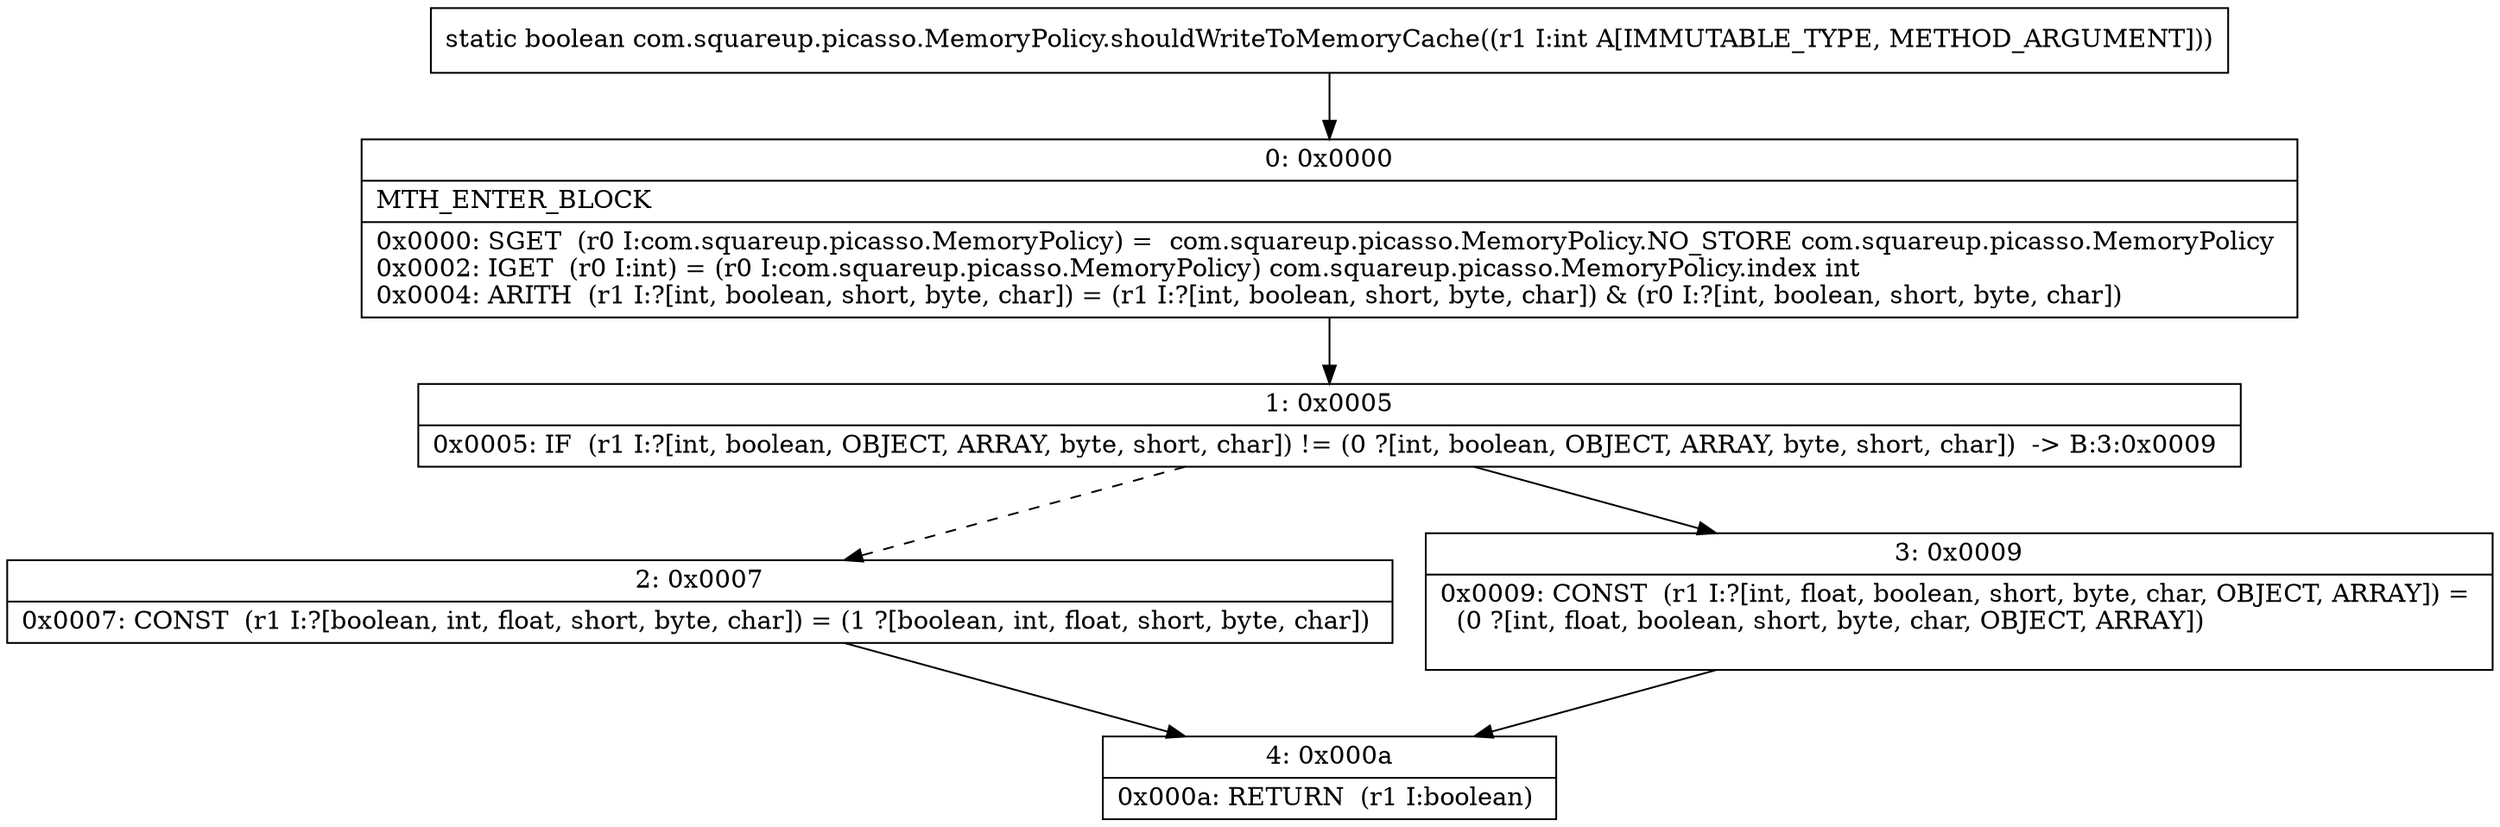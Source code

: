 digraph "CFG forcom.squareup.picasso.MemoryPolicy.shouldWriteToMemoryCache(I)Z" {
Node_0 [shape=record,label="{0\:\ 0x0000|MTH_ENTER_BLOCK\l|0x0000: SGET  (r0 I:com.squareup.picasso.MemoryPolicy) =  com.squareup.picasso.MemoryPolicy.NO_STORE com.squareup.picasso.MemoryPolicy \l0x0002: IGET  (r0 I:int) = (r0 I:com.squareup.picasso.MemoryPolicy) com.squareup.picasso.MemoryPolicy.index int \l0x0004: ARITH  (r1 I:?[int, boolean, short, byte, char]) = (r1 I:?[int, boolean, short, byte, char]) & (r0 I:?[int, boolean, short, byte, char]) \l}"];
Node_1 [shape=record,label="{1\:\ 0x0005|0x0005: IF  (r1 I:?[int, boolean, OBJECT, ARRAY, byte, short, char]) != (0 ?[int, boolean, OBJECT, ARRAY, byte, short, char])  \-\> B:3:0x0009 \l}"];
Node_2 [shape=record,label="{2\:\ 0x0007|0x0007: CONST  (r1 I:?[boolean, int, float, short, byte, char]) = (1 ?[boolean, int, float, short, byte, char]) \l}"];
Node_3 [shape=record,label="{3\:\ 0x0009|0x0009: CONST  (r1 I:?[int, float, boolean, short, byte, char, OBJECT, ARRAY]) = \l  (0 ?[int, float, boolean, short, byte, char, OBJECT, ARRAY])\l \l}"];
Node_4 [shape=record,label="{4\:\ 0x000a|0x000a: RETURN  (r1 I:boolean) \l}"];
MethodNode[shape=record,label="{static boolean com.squareup.picasso.MemoryPolicy.shouldWriteToMemoryCache((r1 I:int A[IMMUTABLE_TYPE, METHOD_ARGUMENT])) }"];
MethodNode -> Node_0;
Node_0 -> Node_1;
Node_1 -> Node_2[style=dashed];
Node_1 -> Node_3;
Node_2 -> Node_4;
Node_3 -> Node_4;
}


